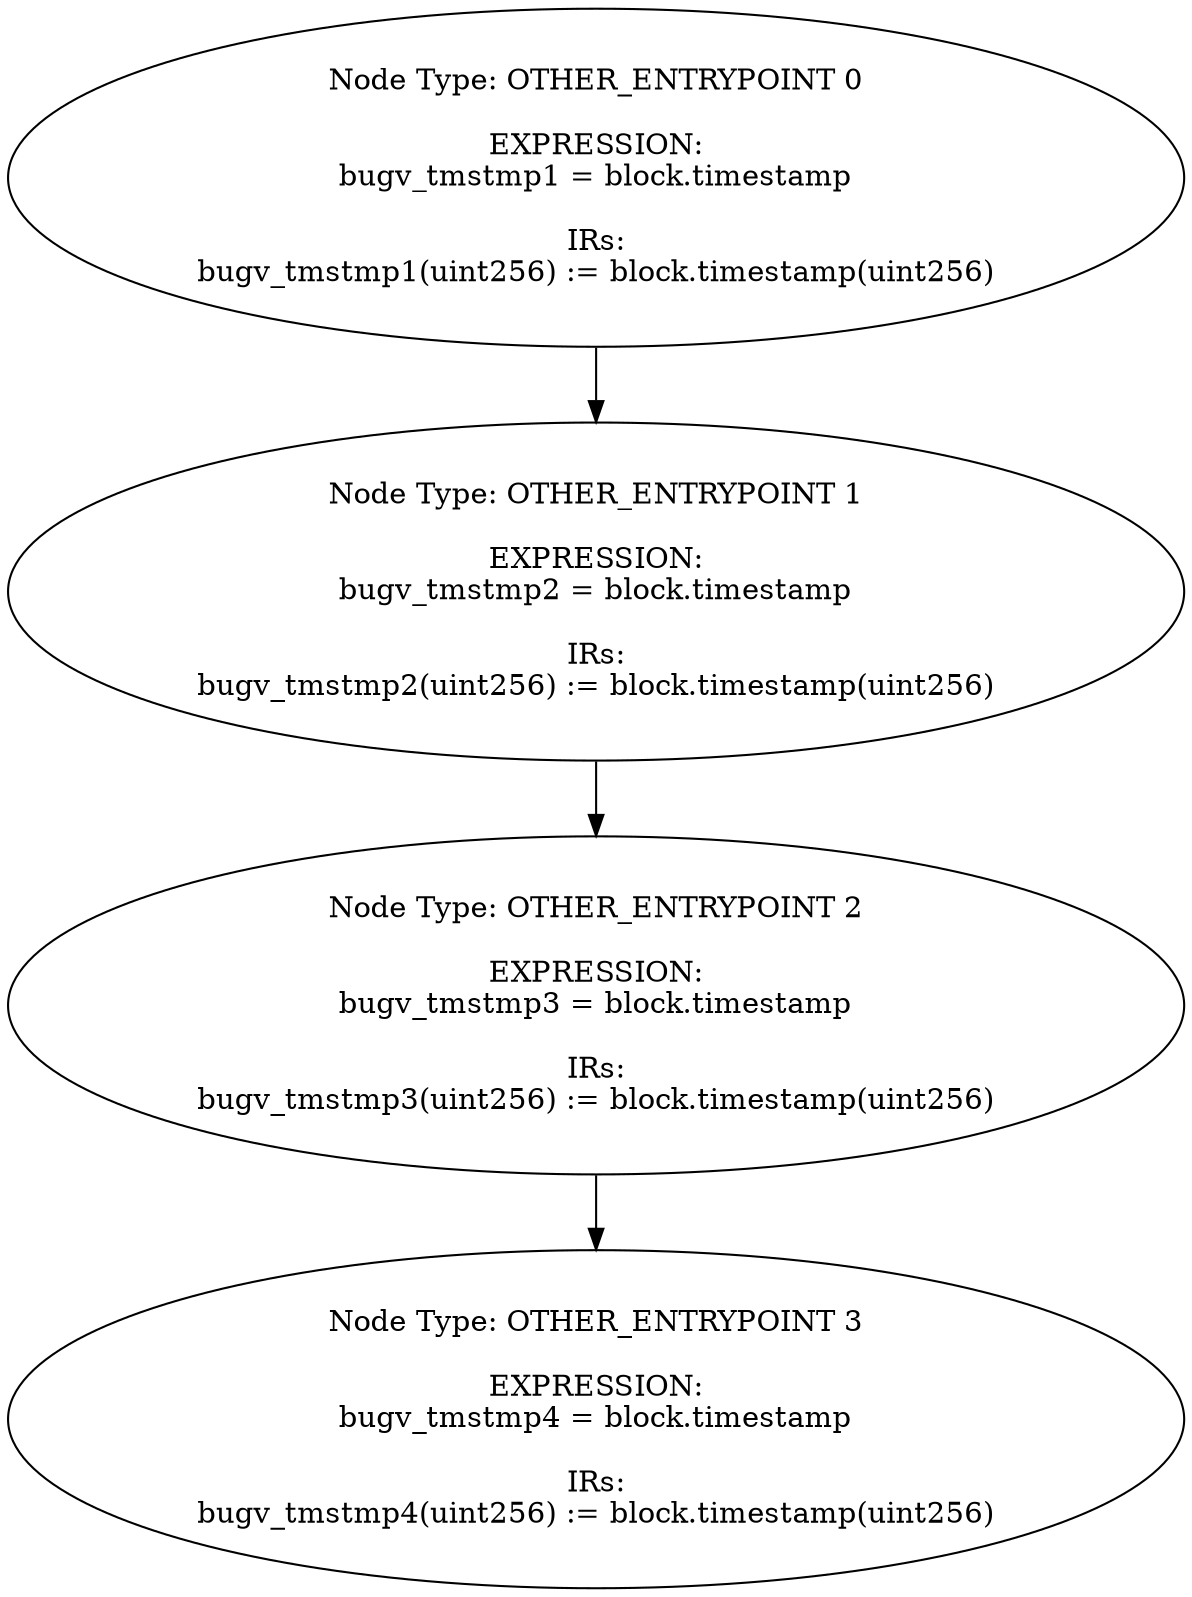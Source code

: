 digraph{
0[label="Node Type: OTHER_ENTRYPOINT 0

EXPRESSION:
bugv_tmstmp1 = block.timestamp

IRs:
bugv_tmstmp1(uint256) := block.timestamp(uint256)"];
0->1;
1[label="Node Type: OTHER_ENTRYPOINT 1

EXPRESSION:
bugv_tmstmp2 = block.timestamp

IRs:
bugv_tmstmp2(uint256) := block.timestamp(uint256)"];
1->2;
2[label="Node Type: OTHER_ENTRYPOINT 2

EXPRESSION:
bugv_tmstmp3 = block.timestamp

IRs:
bugv_tmstmp3(uint256) := block.timestamp(uint256)"];
2->3;
3[label="Node Type: OTHER_ENTRYPOINT 3

EXPRESSION:
bugv_tmstmp4 = block.timestamp

IRs:
bugv_tmstmp4(uint256) := block.timestamp(uint256)"];
}
